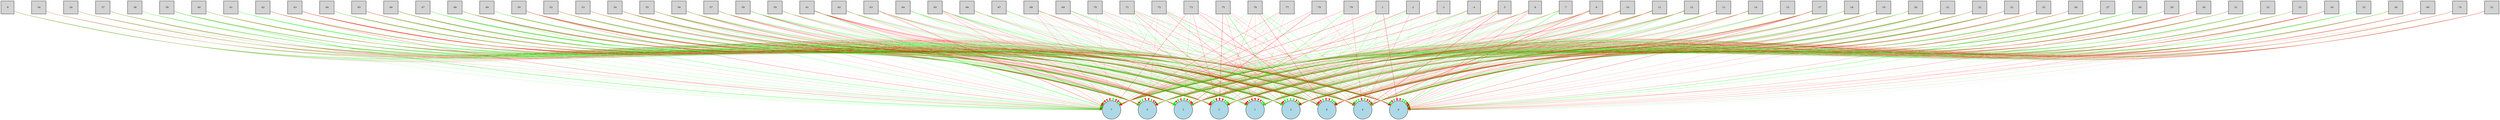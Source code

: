 digraph {
	node [fontsize=9 height=0.5 margin="0.3,0.3" shape=circle width=0.5]
	nodesep=1.0 rankdir=TB ranksep=5.0
	-1 [fillcolor=lightgray shape=box style=filled]
	-2 [fillcolor=lightgray shape=box style=filled]
	-3 [fillcolor=lightgray shape=box style=filled]
	-4 [fillcolor=lightgray shape=box style=filled]
	-5 [fillcolor=lightgray shape=box style=filled]
	-6 [fillcolor=lightgray shape=box style=filled]
	-7 [fillcolor=lightgray shape=box style=filled]
	-8 [fillcolor=lightgray shape=box style=filled]
	-9 [fillcolor=lightgray shape=box style=filled]
	-10 [fillcolor=lightgray shape=box style=filled]
	-11 [fillcolor=lightgray shape=box style=filled]
	-12 [fillcolor=lightgray shape=box style=filled]
	-13 [fillcolor=lightgray shape=box style=filled]
	-14 [fillcolor=lightgray shape=box style=filled]
	-15 [fillcolor=lightgray shape=box style=filled]
	-16 [fillcolor=lightgray shape=box style=filled]
	-17 [fillcolor=lightgray shape=box style=filled]
	-18 [fillcolor=lightgray shape=box style=filled]
	-19 [fillcolor=lightgray shape=box style=filled]
	-20 [fillcolor=lightgray shape=box style=filled]
	-21 [fillcolor=lightgray shape=box style=filled]
	-22 [fillcolor=lightgray shape=box style=filled]
	-23 [fillcolor=lightgray shape=box style=filled]
	-24 [fillcolor=lightgray shape=box style=filled]
	-25 [fillcolor=lightgray shape=box style=filled]
	-26 [fillcolor=lightgray shape=box style=filled]
	-27 [fillcolor=lightgray shape=box style=filled]
	-28 [fillcolor=lightgray shape=box style=filled]
	-29 [fillcolor=lightgray shape=box style=filled]
	-30 [fillcolor=lightgray shape=box style=filled]
	-31 [fillcolor=lightgray shape=box style=filled]
	-32 [fillcolor=lightgray shape=box style=filled]
	-33 [fillcolor=lightgray shape=box style=filled]
	-34 [fillcolor=lightgray shape=box style=filled]
	-35 [fillcolor=lightgray shape=box style=filled]
	-36 [fillcolor=lightgray shape=box style=filled]
	-37 [fillcolor=lightgray shape=box style=filled]
	-38 [fillcolor=lightgray shape=box style=filled]
	-39 [fillcolor=lightgray shape=box style=filled]
	-40 [fillcolor=lightgray shape=box style=filled]
	-41 [fillcolor=lightgray shape=box style=filled]
	-42 [fillcolor=lightgray shape=box style=filled]
	-43 [fillcolor=lightgray shape=box style=filled]
	-44 [fillcolor=lightgray shape=box style=filled]
	-45 [fillcolor=lightgray shape=box style=filled]
	-46 [fillcolor=lightgray shape=box style=filled]
	-47 [fillcolor=lightgray shape=box style=filled]
	-48 [fillcolor=lightgray shape=box style=filled]
	-49 [fillcolor=lightgray shape=box style=filled]
	-50 [fillcolor=lightgray shape=box style=filled]
	-51 [fillcolor=lightgray shape=box style=filled]
	-52 [fillcolor=lightgray shape=box style=filled]
	-53 [fillcolor=lightgray shape=box style=filled]
	-54 [fillcolor=lightgray shape=box style=filled]
	-55 [fillcolor=lightgray shape=box style=filled]
	-56 [fillcolor=lightgray shape=box style=filled]
	-57 [fillcolor=lightgray shape=box style=filled]
	-58 [fillcolor=lightgray shape=box style=filled]
	-59 [fillcolor=lightgray shape=box style=filled]
	-60 [fillcolor=lightgray shape=box style=filled]
	-61 [fillcolor=lightgray shape=box style=filled]
	-62 [fillcolor=lightgray shape=box style=filled]
	-63 [fillcolor=lightgray shape=box style=filled]
	-64 [fillcolor=lightgray shape=box style=filled]
	-65 [fillcolor=lightgray shape=box style=filled]
	-66 [fillcolor=lightgray shape=box style=filled]
	-67 [fillcolor=lightgray shape=box style=filled]
	-68 [fillcolor=lightgray shape=box style=filled]
	-69 [fillcolor=lightgray shape=box style=filled]
	-70 [fillcolor=lightgray shape=box style=filled]
	-71 [fillcolor=lightgray shape=box style=filled]
	-72 [fillcolor=lightgray shape=box style=filled]
	-73 [fillcolor=lightgray shape=box style=filled]
	-74 [fillcolor=lightgray shape=box style=filled]
	-75 [fillcolor=lightgray shape=box style=filled]
	-76 [fillcolor=lightgray shape=box style=filled]
	-77 [fillcolor=lightgray shape=box style=filled]
	-78 [fillcolor=lightgray shape=box style=filled]
	-79 [fillcolor=lightgray shape=box style=filled]
	0 [fillcolor=lightblue style=filled]
	1 [fillcolor=lightblue style=filled]
	2 [fillcolor=lightblue style=filled]
	3 [fillcolor=lightblue style=filled]
	4 [fillcolor=lightblue style=filled]
	5 [fillcolor=lightblue style=filled]
	6 [fillcolor=lightblue style=filled]
	7 [fillcolor=lightblue style=filled]
	8 [fillcolor=lightblue style=filled]
	-1 -> 0 [color=green penwidth=0.3453509115284331 style=dotted]
	-1 -> 1 [color=green penwidth=0.28019688968326206 style=solid]
	-1 -> 2 [color=green penwidth=0.27208798230936926 style=solid]
	-1 -> 3 [color=red penwidth=0.34517734267150263 style=solid]
	-1 -> 4 [color=green penwidth=0.3248462943544246 style=solid]
	-1 -> 5 [color=green penwidth=0.2830110880641531 style=solid]
	-1 -> 6 [color=red penwidth=0.7908579197455228 style=solid]
	-1 -> 7 [color=red penwidth=0.7101305901045665 style=solid]
	-1 -> 8 [color=green penwidth=0.5857679530321328 style=solid]
	-2 -> 0 [color=green penwidth=0.25619153143066375 style=solid]
	-2 -> 1 [color=green penwidth=0.38058541075942276 style=solid]
	-2 -> 2 [color=green penwidth=0.4060955869475892 style=solid]
	-2 -> 3 [color=red penwidth=0.6006717084746415 style=solid]
	-2 -> 4 [color=red penwidth=0.507536134825638 style=solid]
	-2 -> 5 [color=green penwidth=0.46728168652252333 style=solid]
	-2 -> 6 [color=red penwidth=0.15371898406559376 style=solid]
	-2 -> 7 [color=red penwidth=0.20783859696120588 style=solid]
	-2 -> 8 [color=green penwidth=0.12339742215596035 style=solid]
	-3 -> 0 [color=red penwidth=0.15315265939366102 style=solid]
	-3 -> 1 [color=green penwidth=0.39980411790407544 style=solid]
	-3 -> 2 [color=red penwidth=0.1368261403162218 style=solid]
	-3 -> 3 [color=green penwidth=0.126580297491347 style=solid]
	-3 -> 4 [color=red penwidth=0.12397645271956201 style=solid]
	-3 -> 5 [color=green penwidth=0.14599114566631968 style=solid]
	-3 -> 6 [color=green penwidth=0.4083578943196027 style=solid]
	-3 -> 7 [color=red penwidth=0.7085053411923695 style=solid]
	-3 -> 8 [color=green penwidth=0.16549262314868435 style=solid]
	-4 -> 0 [color=green penwidth=0.1575994955244563 style=solid]
	-4 -> 1 [color=green penwidth=0.605372926590537 style=solid]
	-4 -> 2 [color=green penwidth=0.19225050538433494 style=solid]
	-4 -> 3 [color=green penwidth=0.34224146630615704 style=dotted]
	-4 -> 4 [color=green penwidth=0.24677021401553131 style=solid]
	-4 -> 5 [color=green penwidth=0.19786670316473667 style=solid]
	-4 -> 6 [color=green penwidth=0.467385516640461 style=solid]
	-4 -> 7 [color=red penwidth=0.6338323919955984 style=solid]
	-4 -> 8 [color=red penwidth=0.13664827104381821 style=solid]
	-5 -> 0 [color=green penwidth=0.12558325162576642 style=solid]
	-5 -> 1 [color=red penwidth=0.42750924599425766 style=solid]
	-5 -> 2 [color=green penwidth=0.2701413873949218 style=solid]
	-5 -> 3 [color=red penwidth=0.3345003835894139 style=solid]
	-5 -> 4 [color=red penwidth=0.8664513812729766 style=solid]
	-5 -> 5 [color=red penwidth=0.10352939740249711 style=solid]
	-5 -> 6 [color=green penwidth=0.3003348069111163 style=solid]
	-5 -> 7 [color=green penwidth=0.47780774549910854 style=solid]
	-5 -> 8 [color=red penwidth=0.4469419648595869 style=solid]
	-6 -> 0 [color=red penwidth=0.3116531843059701 style=solid]
	-6 -> 1 [color=red penwidth=0.5045849691194102 style=solid]
	-6 -> 2 [color=green penwidth=0.25303301711477894 style=solid]
	-6 -> 3 [color=red penwidth=0.23958853365196275 style=solid]
	-6 -> 4 [color=red penwidth=0.34885465336242927 style=solid]
	-6 -> 5 [color=green penwidth=0.19449179812192058 style=solid]
	-6 -> 6 [color=red penwidth=0.6161644197649309 style=solid]
	-6 -> 7 [color=red penwidth=0.3078826518486043 style=solid]
	-6 -> 8 [color=green penwidth=0.2564965064268508 style=solid]
	-7 -> 0 [color=red penwidth=0.13251806499513064 style=solid]
	-7 -> 1 [color=green penwidth=0.2831224709144552 style=solid]
	-7 -> 2 [color=red penwidth=0.16731911826633267 style=solid]
	-7 -> 3 [color=green penwidth=0.3798746018437462 style=solid]
	-7 -> 4 [color=red penwidth=0.11164237838697608 style=solid]
	-7 -> 5 [color=red penwidth=0.2937561794463573 style=solid]
	-7 -> 6 [color=green penwidth=0.9176416796327181 style=solid]
	-7 -> 7 [color=green penwidth=0.24418250637734673 style=solid]
	-7 -> 8 [color=green penwidth=0.2770620882955774 style=solid]
	-8 -> 0 [color=red penwidth=0.40005142594584686 style=solid]
	-8 -> 1 [color=red penwidth=0.3262903728945964 style=solid]
	-8 -> 2 [color=green penwidth=0.5518879416910577 style=solid]
	-8 -> 3 [color=red penwidth=0.557755908908616 style=solid]
	-8 -> 4 [color=red penwidth=0.9808370238084302 style=solid]
	-8 -> 5 [color=green penwidth=0.14635628642905285 style=solid]
	-8 -> 6 [color=red penwidth=0.3919989007332274 style=solid]
	-8 -> 7 [color=green penwidth=0.1092304395510342 style=solid]
	-8 -> 8 [color=red penwidth=0.2421776515008444 style=solid]
	-9 -> 0 [color=red penwidth=0.2009112242803464 style=solid]
	-9 -> 1 [color=green penwidth=0.31549809362972436 style=solid]
	-9 -> 2 [color=green penwidth=0.37099702148647684 style=solid]
	-9 -> 3 [color=green penwidth=0.839208003636837 style=solid]
	-9 -> 4 [color=red penwidth=0.1880983206384045 style=solid]
	-9 -> 5 [color=green penwidth=0.21513085960743386 style=solid]
	-9 -> 7 [color=green penwidth=0.14172929903276155 style=solid]
	-9 -> 8 [color=red penwidth=0.4007742170237719 style=solid]
	-10 -> 0 [color=red penwidth=0.6549345885930163 style=solid]
	-10 -> 1 [color=green penwidth=0.2040658274562563 style=solid]
	-10 -> 2 [color=red penwidth=0.5823696690886322 style=solid]
	-10 -> 3 [color=green penwidth=0.11135468545933634 style=solid]
	-10 -> 4 [color=red penwidth=0.11715402628580332 style=solid]
	-10 -> 5 [color=red penwidth=0.30571171495077065 style=solid]
	-10 -> 6 [color=red penwidth=0.3502347834070596 style=solid]
	-10 -> 7 [color=red penwidth=0.3028298468570932 style=solid]
	-10 -> 8 [color=green penwidth=0.46936580965856023 style=solid]
	-11 -> 0 [color=green penwidth=0.33276933656361846 style=solid]
	-11 -> 1 [color=green penwidth=0.33023653877670767 style=solid]
	-11 -> 2 [color=red penwidth=0.10979214922040476 style=solid]
	-11 -> 3 [color=red penwidth=0.9034459120149618 style=solid]
	-11 -> 4 [color=green penwidth=0.47752967096657684 style=solid]
	-11 -> 5 [color=red penwidth=0.13694997150283794 style=solid]
	-11 -> 6 [color=red penwidth=0.31300538972285896 style=solid]
	-11 -> 7 [color=green penwidth=0.3693744105625163 style=solid]
	-11 -> 8 [color=red penwidth=0.5084979277054903 style=solid]
	-12 -> 0 [color=green penwidth=0.4761108025509161 style=solid]
	-12 -> 1 [color=red penwidth=0.4352090474865833 style=solid]
	-12 -> 2 [color=red penwidth=0.11256110581659935 style=solid]
	-12 -> 3 [color=green penwidth=0.5871861808335587 style=solid]
	-12 -> 4 [color=green penwidth=0.14771231145615873 style=solid]
	-12 -> 5 [color=green penwidth=0.12307049422728265 style=solid]
	-12 -> 6 [color=green penwidth=0.5696709327815801 style=solid]
	-12 -> 7 [color=red penwidth=0.4798537474082236 style=solid]
	-12 -> 8 [color=red penwidth=0.2981959214982679 style=solid]
	-13 -> 0 [color=green penwidth=0.11403347925360852 style=solid]
	-13 -> 1 [color=green penwidth=0.5521409605718985 style=solid]
	-13 -> 2 [color=green penwidth=0.25174508292351727 style=solid]
	-13 -> 3 [color=red penwidth=0.1731619282754676 style=solid]
	-13 -> 4 [color=green penwidth=0.19157469589471068 style=solid]
	-13 -> 5 [color=green penwidth=0.3286520817975563 style=solid]
	-13 -> 6 [color=green penwidth=0.1348004774345049 style=solid]
	-13 -> 7 [color=green penwidth=0.13888544249647097 style=solid]
	-13 -> 8 [color=red penwidth=0.682884764515206 style=solid]
	-14 -> 0 [color=green penwidth=0.25204476289674604 style=solid]
	-14 -> 1 [color=green penwidth=0.2609163071851289 style=solid]
	-14 -> 2 [color=red penwidth=0.11668840576854057 style=solid]
	-14 -> 3 [color=red penwidth=0.16671549652056059 style=solid]
	-14 -> 4 [color=red penwidth=0.14745939670209807 style=solid]
	-14 -> 5 [color=red penwidth=0.4698347882152999 style=solid]
	-14 -> 6 [color=red penwidth=0.5740209940835259 style=solid]
	-14 -> 7 [color=green penwidth=0.12081624731753411 style=solid]
	-14 -> 8 [color=green penwidth=0.20420777702247922 style=solid]
	-15 -> 0 [color=red penwidth=0.16606130839081612 style=solid]
	-15 -> 1 [color=green penwidth=0.14748474902679787 style=solid]
	-15 -> 2 [color=green penwidth=0.6274080618850798 style=solid]
	-15 -> 3 [color=green penwidth=0.1204938377641875 style=solid]
	-15 -> 4 [color=green penwidth=0.10214179565554264 style=solid]
	-15 -> 5 [color=red penwidth=0.18561347306953863 style=solid]
	-15 -> 6 [color=green penwidth=0.1583898666918434 style=solid]
	-15 -> 7 [color=green penwidth=0.13894359037329207 style=solid]
	-15 -> 8 [color=red penwidth=0.13746344830539897 style=solid]
	-16 -> 0 [color=green penwidth=0.15825945027582627 style=solid]
	-16 -> 1 [color=red penwidth=0.17497267410930673 style=solid]
	-16 -> 2 [color=green penwidth=0.4207954966904317 style=solid]
	-16 -> 3 [color=red penwidth=0.2692318907822373 style=solid]
	-16 -> 5 [color=red penwidth=0.391866170642021 style=solid]
	-16 -> 6 [color=red penwidth=0.10377246194842389 style=solid]
	-16 -> 7 [color=red penwidth=0.18008591442366695 style=solid]
	-16 -> 8 [color=green penwidth=0.14827377263691616 style=solid]
	-17 -> 0 [color=red penwidth=0.3431057458361454 style=solid]
	-17 -> 1 [color=red penwidth=0.47594023505884286 style=solid]
	-17 -> 2 [color=green penwidth=0.17633246137862946 style=solid]
	-17 -> 3 [color=red penwidth=0.8457223871197906 style=solid]
	-17 -> 4 [color=red penwidth=0.7304350663452904 style=solid]
	-17 -> 5 [color=green penwidth=0.40557213514672896 style=solid]
	-17 -> 6 [color=red penwidth=0.6328473313763898 style=solid]
	-17 -> 7 [color=green penwidth=0.31340088065644395 style=solid]
	-17 -> 8 [color=red penwidth=0.4206845633659866 style=solid]
	-18 -> 0 [color=green penwidth=0.5464835227328202 style=solid]
	-18 -> 1 [color=red penwidth=0.4413122248574358 style=dotted]
	-18 -> 2 [color=red penwidth=0.40783410784394836 style=solid]
	-18 -> 3 [color=red penwidth=0.25009463750463606 style=solid]
	-18 -> 4 [color=green penwidth=0.14881689603857887 style=solid]
	-18 -> 5 [color=red penwidth=0.42280083425933324 style=solid]
	-18 -> 6 [color=green penwidth=0.17905206282723196 style=solid]
	-18 -> 7 [color=green penwidth=0.40066371003430634 style=solid]
	-18 -> 8 [color=green penwidth=0.11501242284012682 style=solid]
	-19 -> 0 [color=red penwidth=0.15025946429657147 style=solid]
	-19 -> 1 [color=red penwidth=0.3316541663185456 style=solid]
	-19 -> 2 [color=green penwidth=0.6370355038380807 style=solid]
	-19 -> 3 [color=green penwidth=0.4255927395977661 style=solid]
	-19 -> 4 [color=red penwidth=0.2913740856252315 style=solid]
	-19 -> 5 [color=red penwidth=0.20583740057051786 style=solid]
	-19 -> 6 [color=red penwidth=0.2883940273056837 style=solid]
	-19 -> 7 [color=green penwidth=0.5238400635527157 style=solid]
	-19 -> 8 [color=red penwidth=0.31419294189337715 style=solid]
	-20 -> 0 [color=green penwidth=0.14098821364772762 style=solid]
	-20 -> 1 [color=red penwidth=0.270519760834167 style=solid]
	-20 -> 2 [color=red penwidth=0.13605919863670118 style=solid]
	-20 -> 3 [color=green penwidth=0.3230190552342901 style=dotted]
	-20 -> 4 [color=red penwidth=0.2084979210820433 style=solid]
	-20 -> 5 [color=red penwidth=0.4441618095283155 style=solid]
	-20 -> 6 [color=red penwidth=0.18147042201045835 style=solid]
	-20 -> 7 [color=green penwidth=0.635048954880587 style=solid]
	-20 -> 8 [color=green penwidth=0.3410451414470502 style=solid]
	-21 -> 0 [color=red penwidth=0.41046234202977394 style=solid]
	-21 -> 1 [color=green penwidth=0.666834577433701 style=solid]
	-21 -> 2 [color=red penwidth=0.40848720129530836 style=solid]
	-21 -> 3 [color=green penwidth=0.15527789407435713 style=solid]
	-21 -> 4 [color=green penwidth=0.2616970025275654 style=solid]
	-21 -> 5 [color=green penwidth=0.6544747994608148 style=solid]
	-21 -> 6 [color=red penwidth=0.3317780100628157 style=solid]
	-21 -> 7 [color=red penwidth=0.2757923888963614 style=solid]
	-21 -> 8 [color=green penwidth=0.3027758402971024 style=solid]
	-22 -> 0 [color=green penwidth=0.3478256569897148 style=solid]
	-22 -> 1 [color=red penwidth=0.14197032418881195 style=solid]
	-22 -> 2 [color=red penwidth=0.3565487668558691 style=solid]
	-22 -> 3 [color=green penwidth=0.4484121685006097 style=solid]
	-22 -> 4 [color=green penwidth=0.3858658669463232 style=solid]
	-22 -> 5 [color=red penwidth=0.22144320972360965 style=solid]
	-22 -> 6 [color=red penwidth=0.27426531782906327 style=solid]
	-22 -> 7 [color=green penwidth=0.34121929540367557 style=solid]
	-22 -> 8 [color=red penwidth=0.3272802061367777 style=solid]
	-23 -> 0 [color=green penwidth=0.37604813557989414 style=solid]
	-23 -> 1 [color=green penwidth=0.39844687553456404 style=solid]
	-23 -> 2 [color=red penwidth=0.5132641246989991 style=solid]
	-23 -> 3 [color=green penwidth=0.22154379084421782 style=solid]
	-23 -> 4 [color=green penwidth=0.11621444310607784 style=solid]
	-23 -> 5 [color=green penwidth=0.7573600795053019 style=solid]
	-23 -> 6 [color=green penwidth=0.18251940983433923 style=dotted]
	-23 -> 7 [color=red penwidth=0.4105570002249168 style=solid]
	-23 -> 8 [color=red penwidth=0.5290965585001025 style=solid]
	-24 -> 0 [color=red penwidth=0.3917496305795123 style=solid]
	-24 -> 1 [color=red penwidth=0.13930273607246685 style=solid]
	-24 -> 2 [color=green penwidth=0.5490422204571608 style=solid]
	-24 -> 3 [color=red penwidth=0.29380078869990106 style=solid]
	-24 -> 4 [color=red penwidth=0.2412818642151579 style=solid]
	-24 -> 5 [color=green penwidth=0.23195900512328663 style=solid]
	-24 -> 6 [color=green penwidth=0.14595170637412214 style=solid]
	-24 -> 7 [color=red penwidth=0.2737641644266154 style=solid]
	-25 -> 0 [color=red penwidth=0.2049707174583252 style=solid]
	-25 -> 1 [color=red penwidth=0.1280926423245379 style=solid]
	-25 -> 2 [color=red penwidth=0.18999768620895874 style=solid]
	-25 -> 3 [color=red penwidth=0.11768566945316163 style=solid]
	-25 -> 4 [color=green penwidth=0.3672293931592351 style=solid]
	-25 -> 5 [color=green penwidth=0.34627803901272003 style=solid]
	-25 -> 6 [color=green penwidth=0.10657086078111881 style=solid]
	-25 -> 7 [color=red penwidth=0.23362897709835795 style=solid]
	-25 -> 8 [color=red penwidth=0.6157725835739942 style=solid]
	-26 -> 0 [color=green penwidth=0.31933668053668474 style=solid]
	-26 -> 1 [color=green penwidth=0.4594332615540738 style=solid]
	-26 -> 2 [color=green penwidth=0.1286086892971381 style=solid]
	-26 -> 3 [color=green penwidth=0.4596183425397873 style=solid]
	-26 -> 4 [color=green penwidth=0.1364739492121 style=solid]
	-26 -> 5 [color=red penwidth=0.11507847202824939 style=solid]
	-26 -> 6 [color=red penwidth=0.422823582438155 style=solid]
	-26 -> 7 [color=green penwidth=0.148623278053635 style=solid]
	-26 -> 8 [color=red penwidth=0.4137023104510409 style=solid]
	-27 -> 0 [color=green penwidth=0.17870710458228528 style=solid]
	-27 -> 1 [color=green penwidth=0.36951758332090046 style=solid]
	-27 -> 2 [color=red penwidth=0.2315226173837607 style=solid]
	-27 -> 3 [color=red penwidth=0.30902678508701 style=solid]
	-27 -> 4 [color=green penwidth=0.4028164141085725 style=solid]
	-27 -> 5 [color=red penwidth=0.11348637572925066 style=solid]
	-27 -> 6 [color=green penwidth=0.8164000807159604 style=solid]
	-27 -> 7 [color=red penwidth=0.18068844123358133 style=solid]
	-27 -> 8 [color=red penwidth=0.27064467893643707 style=solid]
	-28 -> 0 [color=green penwidth=0.47079176096169983 style=solid]
	-28 -> 1 [color=red penwidth=0.342388335766318 style=solid]
	-28 -> 2 [color=red penwidth=0.10210159822351034 style=solid]
	-28 -> 3 [color=red penwidth=0.2136334964637548 style=solid]
	-28 -> 4 [color=green penwidth=0.441896819950961 style=solid]
	-28 -> 5 [color=red penwidth=0.16760048872579253 style=solid]
	-28 -> 6 [color=green penwidth=0.4533386705614395 style=solid]
	-28 -> 7 [color=green penwidth=0.27735965977832167 style=solid]
	-28 -> 8 [color=green penwidth=0.20314027850527955 style=solid]
	-29 -> 0 [color=red penwidth=0.11900706801533019 style=solid]
	-29 -> 1 [color=red penwidth=0.10738460303275404 style=solid]
	-29 -> 2 [color=green penwidth=0.1572110520268728 style=solid]
	-29 -> 3 [color=green penwidth=0.5731352266538383 style=solid]
	-29 -> 4 [color=red penwidth=0.6231528921452316 style=solid]
	-29 -> 5 [color=green penwidth=0.533431100831058 style=solid]
	-29 -> 6 [color=green penwidth=0.15753877109519482 style=solid]
	-29 -> 7 [color=red penwidth=0.10126505816896925 style=solid]
	-29 -> 8 [color=green penwidth=0.337993881298122 style=solid]
	-30 -> 0 [color=red penwidth=0.14464725432318748 style=solid]
	-30 -> 1 [color=green penwidth=0.2692559230757684 style=solid]
	-30 -> 2 [color=green penwidth=0.46983120116216326 style=solid]
	-30 -> 3 [color=red penwidth=0.28232734437644635 style=solid]
	-30 -> 4 [color=red penwidth=0.5756307314561574 style=solid]
	-30 -> 5 [color=green penwidth=0.22685841500707754 style=solid]
	-30 -> 6 [color=red penwidth=0.4929561941583217 style=solid]
	-30 -> 7 [color=red penwidth=0.3800371474262213 style=solid]
	-30 -> 8 [color=red penwidth=0.2913306410169007 style=solid]
	-31 -> 0 [color=red penwidth=0.2524765980266921 style=solid]
	-31 -> 1 [color=red penwidth=0.1370928982565516 style=solid]
	-31 -> 2 [color=red penwidth=0.33559696817865736 style=solid]
	-31 -> 3 [color=red penwidth=0.49036898118003514 style=solid]
	-31 -> 4 [color=green penwidth=0.39396247385558325 style=solid]
	-31 -> 5 [color=red penwidth=0.14370158486666093 style=solid]
	-31 -> 6 [color=green penwidth=0.18941508157659678 style=solid]
	-31 -> 7 [color=green penwidth=0.4873390552524719 style=solid]
	-31 -> 8 [color=red penwidth=0.4072485562587931 style=solid]
	-32 -> 0 [color=green penwidth=0.29296730996383813 style=solid]
	-32 -> 1 [color=red penwidth=0.1682031729843126 style=solid]
	-32 -> 2 [color=green penwidth=0.4199415855747929 style=solid]
	-32 -> 3 [color=red penwidth=0.11895730809782404 style=solid]
	-32 -> 4 [color=red penwidth=0.25696837961465835 style=solid]
	-32 -> 5 [color=green penwidth=0.41989730788582547 style=solid]
	-32 -> 6 [color=red penwidth=0.31497981165841205 style=solid]
	-32 -> 7 [color=green penwidth=0.23668325205249285 style=solid]
	-32 -> 8 [color=green penwidth=0.32739035929251004 style=solid]
	-33 -> 0 [color=green penwidth=0.4489557224223555 style=solid]
	-33 -> 1 [color=green penwidth=0.16848248171688343 style=solid]
	-33 -> 2 [color=green penwidth=0.35298611887175757 style=solid]
	-33 -> 3 [color=red penwidth=0.3699980758749296 style=solid]
	-33 -> 4 [color=green penwidth=0.29119682826726717 style=solid]
	-33 -> 5 [color=red penwidth=0.5025755934763326 style=solid]
	-33 -> 6 [color=red penwidth=0.4335526616821658 style=solid]
	-33 -> 7 [color=green penwidth=0.1432402751676219 style=solid]
	-33 -> 8 [color=green penwidth=0.4165643922915041 style=solid]
	-34 -> 0 [color=red penwidth=0.11111363587794468 style=solid]
	-34 -> 1 [color=green penwidth=0.17674024647091263 style=solid]
	-34 -> 2 [color=green penwidth=0.45241897968359335 style=solid]
	-34 -> 3 [color=green penwidth=0.5623719294059781 style=solid]
	-34 -> 4 [color=red penwidth=0.5047582376865267 style=solid]
	-34 -> 5 [color=green penwidth=0.19352922557641444 style=solid]
	-34 -> 6 [color=red penwidth=0.40957861391227635 style=solid]
	-34 -> 7 [color=red penwidth=0.45925497279295713 style=solid]
	-34 -> 8 [color=red penwidth=0.6182743735583971 style=solid]
	-35 -> 0 [color=green penwidth=0.3274453195537708 style=solid]
	-35 -> 1 [color=red penwidth=0.3086969289910101 style=dotted]
	-35 -> 2 [color=green penwidth=0.190921841170875 style=solid]
	-35 -> 3 [color=red penwidth=0.2118476187347506 style=solid]
	-35 -> 4 [color=green penwidth=0.41604190247591866 style=solid]
	-35 -> 5 [color=red penwidth=0.30060334572255926 style=solid]
	-35 -> 6 [color=green penwidth=0.30787244092313093 style=solid]
	-35 -> 7 [color=green penwidth=0.3337675398359413 style=solid]
	-35 -> 8 [color=green penwidth=0.5707029923288205 style=solid]
	-36 -> 0 [color=red penwidth=0.3417423389023535 style=solid]
	-36 -> 1 [color=red penwidth=0.21753304344058844 style=solid]
	-36 -> 2 [color=green penwidth=0.6237429242591556 style=solid]
	-36 -> 3 [color=red penwidth=0.7058575028405182 style=solid]
	-36 -> 4 [color=red penwidth=0.35019834117613613 style=solid]
	-36 -> 5 [color=red penwidth=0.3872980462431138 style=solid]
	-36 -> 6 [color=red penwidth=0.2168220948390175 style=solid]
	-36 -> 7 [color=green penwidth=0.74415389301879 style=solid]
	-36 -> 8 [color=red penwidth=0.12103795599834187 style=solid]
	-37 -> 0 [color=red penwidth=0.33494690078273903 style=solid]
	-37 -> 1 [color=red penwidth=0.1408754821379095 style=solid]
	-37 -> 2 [color=red penwidth=0.12894884984339489 style=solid]
	-37 -> 3 [color=green penwidth=0.607334364857719 style=solid]
	-37 -> 4 [color=red penwidth=0.5111155689121778 style=solid]
	-37 -> 5 [color=green penwidth=0.5710183562943392 style=solid]
	-37 -> 6 [color=red penwidth=0.1641214545795896 style=solid]
	-37 -> 7 [color=green penwidth=0.3092230061791184 style=solid]
	-37 -> 8 [color=red penwidth=0.2833918093951817 style=solid]
	-38 -> 0 [color=green penwidth=0.16844281303723563 style=solid]
	-38 -> 1 [color=red penwidth=0.2637634768555457 style=solid]
	-38 -> 2 [color=green penwidth=0.46194864016415427 style=solid]
	-38 -> 3 [color=green penwidth=0.22675509275951986 style=solid]
	-38 -> 4 [color=green penwidth=0.1763316391609347 style=solid]
	-38 -> 5 [color=green penwidth=0.16872177998047372 style=solid]
	-38 -> 6 [color=red penwidth=0.4026968278188433 style=solid]
	-38 -> 7 [color=green penwidth=0.31056118543420497 style=solid]
	-38 -> 8 [color=green penwidth=0.43803425845716526 style=solid]
	-39 -> 0 [color=green penwidth=0.1584265471609828 style=solid]
	-39 -> 1 [color=green penwidth=0.19286887693139626 style=solid]
	-39 -> 2 [color=green penwidth=0.8000549835560614 style=solid]
	-39 -> 3 [color=green penwidth=0.23313521472337104 style=solid]
	-39 -> 4 [color=red penwidth=0.1606504809863965 style=solid]
	-39 -> 5 [color=green penwidth=0.23357076352983905 style=solid]
	-39 -> 6 [color=red penwidth=0.22408107678838712 style=solid]
	-39 -> 7 [color=green penwidth=1.0076359559719419 style=solid]
	-39 -> 8 [color=red penwidth=0.23739955719075465 style=solid]
	-40 -> 0 [color=red penwidth=0.46484652835309637 style=solid]
	-40 -> 1 [color=green penwidth=0.41019413604839017 style=solid]
	-40 -> 2 [color=green penwidth=0.197412968370276 style=solid]
	-40 -> 3 [color=green penwidth=0.6177172067380882 style=solid]
	-40 -> 4 [color=red penwidth=0.20156460766494905 style=solid]
	-40 -> 5 [color=red penwidth=0.4222075878456095 style=solid]
	-40 -> 6 [color=green penwidth=0.5077512324883455 style=solid]
	-40 -> 7 [color=green penwidth=0.11504377143824851 style=solid]
	-40 -> 8 [color=red penwidth=0.20642291853887834 style=solid]
	-41 -> 0 [color=green penwidth=0.17352969693153475 style=solid]
	-41 -> 1 [color=green penwidth=0.2642014342712491 style=solid]
	-41 -> 2 [color=red penwidth=0.13956778734390085 style=solid]
	-41 -> 3 [color=green penwidth=0.5458953488510752 style=solid]
	-41 -> 4 [color=green penwidth=0.2929803093731783 style=solid]
	-41 -> 5 [color=green penwidth=0.5886698312143241 style=solid]
	-41 -> 6 [color=green penwidth=0.1470562371335431 style=solid]
	-41 -> 7 [color=green penwidth=0.33034736292801165 style=solid]
	-41 -> 8 [color=green penwidth=0.263052306534356 style=solid]
	-42 -> 0 [color=red penwidth=0.20414433235215768 style=solid]
	-42 -> 1 [color=red penwidth=0.2851890793377263 style=solid]
	-42 -> 2 [color=red penwidth=0.23876112478835454 style=solid]
	-42 -> 3 [color=red penwidth=0.12008388321822101 style=solid]
	-42 -> 4 [color=green penwidth=0.8253696113653757 style=solid]
	-42 -> 5 [color=red penwidth=0.15065448956426414 style=solid]
	-42 -> 6 [color=green penwidth=0.11211451875073578 style=solid]
	-42 -> 7 [color=red penwidth=0.638181770707942 style=solid]
	-42 -> 8 [color=red penwidth=0.1854962278199362 style=solid]
	-43 -> 0 [color=red penwidth=0.6651514598740952 style=solid]
	-43 -> 1 [color=red penwidth=0.46819564324728813 style=solid]
	-43 -> 2 [color=red penwidth=0.6283104584706957 style=solid]
	-43 -> 3 [color=red penwidth=0.13054867889211866 style=solid]
	-43 -> 4 [color=green penwidth=0.14150394555859025 style=solid]
	-43 -> 5 [color=red penwidth=0.19670968771628938 style=solid]
	-43 -> 6 [color=green penwidth=0.14741853946831973 style=solid]
	-43 -> 7 [color=green penwidth=0.3074269303865991 style=solid]
	-43 -> 8 [color=red penwidth=0.9103174766926825 style=solid]
	-44 -> 0 [color=red penwidth=0.16361690573947357 style=solid]
	-44 -> 1 [color=green penwidth=0.13291989173121443 style=solid]
	-44 -> 2 [color=green penwidth=0.3366689265512258 style=solid]
	-44 -> 3 [color=green penwidth=0.2842353908986773 style=solid]
	-44 -> 4 [color=red penwidth=0.2605561612171271 style=solid]
	-44 -> 5 [color=red penwidth=0.6705295955041329 style=solid]
	-44 -> 6 [color=green penwidth=0.2942932033185741 style=solid]
	-44 -> 7 [color=green penwidth=0.4000658151836288 style=solid]
	-44 -> 8 [color=green penwidth=0.301481809889544 style=solid]
	-45 -> 0 [color=green penwidth=0.2531882915857423 style=solid]
	-45 -> 1 [color=green penwidth=0.13827405364768575 style=solid]
	-45 -> 2 [color=red penwidth=0.4657447147788327 style=solid]
	-45 -> 3 [color=red penwidth=0.12908010145576476 style=solid]
	-45 -> 4 [color=green penwidth=0.14906297263243964 style=solid]
	-45 -> 5 [color=green penwidth=0.755537378649295 style=solid]
	-45 -> 6 [color=green penwidth=0.20515170159851553 style=solid]
	-45 -> 7 [color=green penwidth=0.28538613778475364 style=solid]
	-45 -> 8 [color=red penwidth=0.8420558279134188 style=solid]
	-46 -> 0 [color=green penwidth=1.332137784803538 style=solid]
	-46 -> 1 [color=green penwidth=0.3500827126655588 style=solid]
	-46 -> 2 [color=red penwidth=0.1516569105426806 style=solid]
	-46 -> 3 [color=red penwidth=0.36684260976656025 style=solid]
	-46 -> 4 [color=red penwidth=0.19926516927580468 style=solid]
	-46 -> 5 [color=green penwidth=0.11658991188612468 style=solid]
	-46 -> 6 [color=red penwidth=0.13534792735977252 style=solid]
	-46 -> 7 [color=red penwidth=0.21129513775353126 style=solid]
	-46 -> 8 [color=green penwidth=0.10431165789752224 style=solid]
	-47 -> 0 [color=green penwidth=0.3379860574561244 style=solid]
	-47 -> 1 [color=green penwidth=0.6215337905032495 style=solid]
	-47 -> 2 [color=red penwidth=0.24046270684500765 style=solid]
	-47 -> 3 [color=green penwidth=0.6979049244737462 style=solid]
	-47 -> 4 [color=red penwidth=0.20049564426353667 style=solid]
	-47 -> 5 [color=red penwidth=0.12733182757887987 style=solid]
	-47 -> 6 [color=green penwidth=0.1414957385121012 style=solid]
	-47 -> 7 [color=green penwidth=0.4141348781880999 style=solid]
	-47 -> 8 [color=green penwidth=0.29954323603204336 style=solid]
	-48 -> 0 [color=green penwidth=0.4033856032373295 style=solid]
	-48 -> 1 [color=green penwidth=0.31037441262498433 style=solid]
	-48 -> 2 [color=green penwidth=0.4237352019589642 style=solid]
	-48 -> 3 [color=green penwidth=0.16817662090945434 style=solid]
	-48 -> 4 [color=red penwidth=0.5054234927335085 style=solid]
	-48 -> 5 [color=red penwidth=0.5287601719261723 style=solid]
	-48 -> 6 [color=red penwidth=0.5362459248903451 style=solid]
	-48 -> 7 [color=green penwidth=0.7432614749624048 style=solid]
	-48 -> 8 [color=red penwidth=0.23638499397257684 style=solid]
	-49 -> 0 [color=green penwidth=0.11828787713753901 style=solid]
	-49 -> 1 [color=green penwidth=0.32474725531996296 style=solid]
	-49 -> 2 [color=red penwidth=0.11804062553164762 style=solid]
	-49 -> 3 [color=red penwidth=0.5176811675695773 style=solid]
	-49 -> 4 [color=green penwidth=0.11195001659701381 style=solid]
	-49 -> 5 [color=red penwidth=0.1075018963454259 style=solid]
	-49 -> 6 [color=green penwidth=0.42804793850542333 style=solid]
	-49 -> 7 [color=green penwidth=0.19016511044065854 style=solid]
	-49 -> 8 [color=green penwidth=0.48619573315174647 style=solid]
	-50 -> 0 [color=green penwidth=0.21135324538660188 style=solid]
	-50 -> 1 [color=red penwidth=0.18774667627775066 style=solid]
	-50 -> 2 [color=red penwidth=0.28092267480031996 style=solid]
	-50 -> 3 [color=red penwidth=0.5685044970783757 style=solid]
	-50 -> 4 [color=green penwidth=0.5075477106204539 style=solid]
	-50 -> 5 [color=red penwidth=0.5456458001971735 style=solid]
	-50 -> 6 [color=green penwidth=0.7309140810121112 style=solid]
	-50 -> 7 [color=red penwidth=0.6117382340351261 style=solid]
	-50 -> 8 [color=red penwidth=0.544717360189029 style=solid]
	-51 -> 0 [color=red penwidth=0.40478328643002914 style=solid]
	-51 -> 1 [color=green penwidth=0.23634845028943063 style=dotted]
	-51 -> 2 [color=red penwidth=0.478811788060016 style=solid]
	-51 -> 3 [color=red penwidth=0.7459699425965846 style=solid]
	-51 -> 4 [color=red penwidth=0.11654727456271488 style=solid]
	-51 -> 5 [color=green penwidth=0.3082314630822417 style=solid]
	-51 -> 6 [color=red penwidth=0.14454717903649744 style=solid]
	-51 -> 8 [color=red penwidth=0.5365599418045977 style=solid]
	-52 -> 0 [color=red penwidth=0.23606448194584237 style=solid]
	-52 -> 1 [color=green penwidth=0.942904205820135 style=solid]
	-52 -> 2 [color=green penwidth=0.31883224185984393 style=solid]
	-52 -> 3 [color=red penwidth=0.15898872762395055 style=dotted]
	-52 -> 4 [color=green penwidth=0.21367072249238186 style=solid]
	-52 -> 5 [color=green penwidth=0.23098836460302047 style=solid]
	-52 -> 6 [color=red penwidth=0.42224016727892066 style=solid]
	-52 -> 7 [color=red penwidth=0.12452002939507152 style=solid]
	-52 -> 8 [color=red penwidth=0.23536948157041623 style=solid]
	-53 -> 0 [color=green penwidth=0.14741556083493831 style=solid]
	-53 -> 1 [color=red penwidth=0.4251711118944471 style=solid]
	-53 -> 2 [color=red penwidth=0.11837470340989978 style=solid]
	-53 -> 3 [color=green penwidth=0.1940011625574904 style=solid]
	-53 -> 4 [color=green penwidth=0.4704744441766515 style=solid]
	-53 -> 5 [color=green penwidth=0.19573333085929256 style=solid]
	-53 -> 6 [color=red penwidth=0.38527619427484927 style=solid]
	-53 -> 7 [color=green penwidth=0.12370766326237126 style=solid]
	-53 -> 8 [color=red penwidth=0.3867699908275847 style=solid]
	-54 -> 0 [color=red penwidth=0.2372842406454913 style=solid]
	-54 -> 1 [color=green penwidth=0.5512460350718155 style=solid]
	-54 -> 2 [color=green penwidth=0.5318769380863458 style=solid]
	-54 -> 3 [color=red penwidth=0.378459040349735 style=solid]
	-54 -> 4 [color=red penwidth=0.107598163506382 style=solid]
	-54 -> 5 [color=green penwidth=0.2229474731604537 style=solid]
	-54 -> 6 [color=red penwidth=0.27852682565552 style=solid]
	-54 -> 7 [color=green penwidth=0.5610188881137784 style=solid]
	-54 -> 8 [color=red penwidth=0.6595010639158227 style=solid]
	-55 -> 0 [color=green penwidth=0.7910410284393029 style=solid]
	-55 -> 1 [color=red penwidth=0.11254922257429573 style=solid]
	-55 -> 2 [color=red penwidth=0.7086312726815844 style=solid]
	-55 -> 3 [color=green penwidth=0.40565121730171516 style=dotted]
	-55 -> 4 [color=red penwidth=0.2149767135086988 style=dotted]
	-55 -> 5 [color=green penwidth=0.31574346031184597 style=solid]
	-55 -> 6 [color=red penwidth=0.6130208779583473 style=solid]
	-55 -> 7 [color=red penwidth=0.23177686050259028 style=solid]
	-55 -> 8 [color=green penwidth=0.30358994485451324 style=solid]
	-56 -> 0 [color=green penwidth=0.518385952853596 style=solid]
	-56 -> 1 [color=red penwidth=0.15919045466823628 style=solid]
	-56 -> 2 [color=green penwidth=0.4406203940330602 style=solid]
	-56 -> 3 [color=red penwidth=0.6919008647809163 style=solid]
	-56 -> 4 [color=green penwidth=0.16186179290899289 style=dotted]
	-56 -> 5 [color=green penwidth=0.2666302872260111 style=solid]
	-56 -> 6 [color=red penwidth=0.27822789392276426 style=solid]
	-56 -> 7 [color=red penwidth=0.40753006030082795 style=solid]
	-56 -> 8 [color=green penwidth=0.3667007233265046 style=solid]
	-57 -> 0 [color=red penwidth=0.4618651904219746 style=solid]
	-57 -> 1 [color=green penwidth=0.18242855456682217 style=solid]
	-57 -> 2 [color=red penwidth=0.38542167362560265 style=solid]
	-57 -> 3 [color=red penwidth=0.6935483541236953 style=solid]
	-57 -> 4 [color=green penwidth=0.5437574529419009 style=solid]
	-57 -> 5 [color=red penwidth=0.1040946074125845 style=solid]
	-57 -> 6 [color=green penwidth=0.20422368572918873 style=solid]
	-57 -> 7 [color=red penwidth=0.16253296269313372 style=solid]
	-57 -> 8 [color=red penwidth=0.21804733959663727 style=dotted]
	-58 -> 0 [color=red penwidth=0.820597196198795 style=solid]
	-58 -> 1 [color=green penwidth=0.21359445081967415 style=solid]
	-58 -> 2 [color=green penwidth=0.25301032044878347 style=solid]
	-58 -> 3 [color=red penwidth=0.3153751212530813 style=solid]
	-58 -> 4 [color=green penwidth=0.18730633503631694 style=solid]
	-58 -> 5 [color=red penwidth=0.2477127411446097 style=solid]
	-58 -> 6 [color=green penwidth=0.23866393012373685 style=solid]
	-58 -> 7 [color=green penwidth=0.4010787881659229 style=solid]
	-58 -> 8 [color=green penwidth=0.5138086605047512 style=solid]
	-59 -> 0 [color=red penwidth=0.25543709378752455 style=solid]
	-59 -> 1 [color=green penwidth=0.15055523839472928 style=solid]
	-59 -> 2 [color=green penwidth=0.15274034924977267 style=solid]
	-59 -> 3 [color=green penwidth=0.3026091353374219 style=solid]
	-59 -> 4 [color=red penwidth=0.12110887036573655 style=dotted]
	-59 -> 5 [color=red penwidth=0.4208180946168727 style=solid]
	-59 -> 6 [color=red penwidth=0.32002936741053617 style=solid]
	-59 -> 7 [color=green penwidth=0.19549228600317542 style=solid]
	-59 -> 8 [color=green penwidth=0.2057155029445546 style=solid]
	-60 -> 1 [color=green penwidth=0.1422126269955696 style=solid]
	-60 -> 2 [color=red penwidth=0.6904685005576564 style=solid]
	-60 -> 3 [color=red penwidth=0.133445146717029 style=solid]
	-60 -> 4 [color=red penwidth=0.4174148246641035 style=solid]
	-60 -> 5 [color=green penwidth=0.11481909579766235 style=solid]
	-60 -> 6 [color=green penwidth=0.16177211814274273 style=solid]
	-60 -> 7 [color=red penwidth=0.11499056827215122 style=solid]
	-60 -> 8 [color=red penwidth=0.4961761156565041 style=solid]
	-61 -> 0 [color=red penwidth=0.26609897596961396 style=solid]
	-61 -> 1 [color=red penwidth=0.3891824030634078 style=solid]
	-61 -> 2 [color=red penwidth=0.18409895913281 style=solid]
	-61 -> 3 [color=red penwidth=0.6893230897495981 style=solid]
	-61 -> 4 [color=red penwidth=0.30465690489377084 style=solid]
	-61 -> 5 [color=red penwidth=0.2351242835019378 style=solid]
	-61 -> 6 [color=red penwidth=0.15515206838982243 style=solid]
	-61 -> 7 [color=green penwidth=0.9523440852813131 style=solid]
	-61 -> 8 [color=red penwidth=0.7974389812821909 style=solid]
	-62 -> 0 [color=red penwidth=0.38564710617833886 style=solid]
	-62 -> 1 [color=green penwidth=0.19097257602093978 style=solid]
	-62 -> 2 [color=green penwidth=0.4341257913820754 style=solid]
	-62 -> 3 [color=red penwidth=0.13633152704497592 style=solid]
	-62 -> 4 [color=green penwidth=0.1854631817679701 style=solid]
	-62 -> 5 [color=green penwidth=0.2727852474505047 style=solid]
	-62 -> 6 [color=red penwidth=0.27974572330003666 style=solid]
	-62 -> 7 [color=green penwidth=0.16792760073791485 style=solid]
	-62 -> 8 [color=red penwidth=0.1904916167316042 style=solid]
	-63 -> 0 [color=green penwidth=0.1152138421377982 style=solid]
	-63 -> 1 [color=green penwidth=0.39005931586873377 style=solid]
	-63 -> 2 [color=red penwidth=0.4938980530030892 style=solid]
	-63 -> 3 [color=green penwidth=0.15100539429251603 style=dotted]
	-63 -> 4 [color=red penwidth=0.2991106213381362 style=solid]
	-63 -> 5 [color=green penwidth=0.44775151240926103 style=solid]
	-63 -> 6 [color=red penwidth=0.12647727989243193 style=solid]
	-63 -> 7 [color=red penwidth=0.7457716836506021 style=solid]
	-63 -> 8 [color=red penwidth=0.15043735397789476 style=solid]
	-64 -> 0 [color=green penwidth=0.36343407527001237 style=solid]
	-64 -> 1 [color=red penwidth=0.11906552663405438 style=solid]
	-64 -> 2 [color=red penwidth=0.16506987230104214 style=dotted]
	-64 -> 3 [color=green penwidth=0.3791984319752826 style=solid]
	-64 -> 4 [color=red penwidth=0.33837365423244836 style=solid]
	-64 -> 5 [color=green penwidth=0.24922875693439492 style=solid]
	-64 -> 6 [color=red penwidth=0.132091409634347 style=solid]
	-64 -> 7 [color=green penwidth=0.19679484101311095 style=solid]
	-64 -> 8 [color=green penwidth=0.5236222512153057 style=solid]
	-65 -> 0 [color=red penwidth=0.409653559141393 style=solid]
	-65 -> 1 [color=green penwidth=0.2921129365299705 style=solid]
	-65 -> 2 [color=green penwidth=0.8519753914808839 style=solid]
	-65 -> 3 [color=red penwidth=0.20052464662052255 style=solid]
	-65 -> 4 [color=green penwidth=0.10805942521301755 style=solid]
	-65 -> 5 [color=red penwidth=0.5019495253938853 style=solid]
	-65 -> 6 [color=green penwidth=0.22207472210236281 style=solid]
	-65 -> 7 [color=red penwidth=0.49945948847433286 style=solid]
	-65 -> 8 [color=green penwidth=0.260539725064599 style=solid]
	-66 -> 0 [color=green penwidth=0.20163910300503343 style=solid]
	-66 -> 1 [color=red penwidth=0.48146578047515276 style=solid]
	-66 -> 2 [color=green penwidth=0.5162634034626614 style=solid]
	-66 -> 3 [color=green penwidth=0.2746781532050656 style=solid]
	-66 -> 4 [color=green penwidth=0.2891629712869159 style=solid]
	-66 -> 5 [color=red penwidth=0.3568365248376669 style=dotted]
	-66 -> 6 [color=green penwidth=0.10084538069713447 style=solid]
	-66 -> 7 [color=red penwidth=0.20891387421462537 style=solid]
	-66 -> 8 [color=red penwidth=0.19626763234684527 style=solid]
	-67 -> 0 [color=green penwidth=0.17749119221789464 style=solid]
	-67 -> 1 [color=green penwidth=0.4458282966383694 style=solid]
	-67 -> 2 [color=green penwidth=0.1122038166586045 style=solid]
	-67 -> 3 [color=green penwidth=0.13474253948201922 style=solid]
	-67 -> 4 [color=red penwidth=0.27444277055306177 style=solid]
	-67 -> 5 [color=green penwidth=0.19958677793828106 style=solid]
	-67 -> 6 [color=green penwidth=0.1255544904632913 style=solid]
	-67 -> 7 [color=green penwidth=0.3518174033714657 style=solid]
	-67 -> 8 [color=red penwidth=0.12468580292304651 style=solid]
	-68 -> 0 [color=red penwidth=0.3580474057388303 style=solid]
	-68 -> 1 [color=green penwidth=0.22729848252797363 style=solid]
	-68 -> 2 [color=red penwidth=0.5206054956934588 style=solid]
	-68 -> 3 [color=green penwidth=0.2627188995736056 style=solid]
	-68 -> 4 [color=red penwidth=0.4523494638095813 style=solid]
	-68 -> 5 [color=red penwidth=0.2758501220070935 style=solid]
	-68 -> 6 [color=red penwidth=0.26479624018923575 style=solid]
	-68 -> 7 [color=red penwidth=0.4507635541525399 style=solid]
	-68 -> 8 [color=green penwidth=0.33637058795282204 style=solid]
	-69 -> 0 [color=green penwidth=0.17236187668789782 style=solid]
	-69 -> 1 [color=green penwidth=0.1339431813302897 style=solid]
	-69 -> 2 [color=red penwidth=0.41783717448319657 style=solid]
	-69 -> 3 [color=green penwidth=0.1919287831871559 style=solid]
	-69 -> 4 [color=green penwidth=0.34138317420680014 style=solid]
	-69 -> 5 [color=red penwidth=0.3793278527598496 style=solid]
	-69 -> 6 [color=green penwidth=0.2872411003387299 style=solid]
	-69 -> 7 [color=red penwidth=0.11028381738462306 style=solid]
	-69 -> 8 [color=green penwidth=0.4218394136732212 style=solid]
	-70 -> 0 [color=green penwidth=0.13621295191240484 style=solid]
	-70 -> 1 [color=red penwidth=0.38898785834561855 style=solid]
	-70 -> 2 [color=green penwidth=0.2876901359163831 style=solid]
	-70 -> 3 [color=red penwidth=0.141331059856889 style=solid]
	-70 -> 4 [color=red penwidth=0.3424116405800155 style=solid]
	-70 -> 5 [color=red penwidth=0.21215468451539046 style=solid]
	-70 -> 6 [color=red penwidth=0.1288176278443632 style=solid]
	-70 -> 7 [color=red penwidth=0.2809382767446792 style=solid]
	-70 -> 8 [color=green penwidth=0.1460766802223889 style=solid]
	-71 -> 0 [color=red penwidth=0.185752799962201 style=solid]
	-71 -> 1 [color=red penwidth=0.6266778311884174 style=solid]
	-71 -> 2 [color=green penwidth=0.500863294436583 style=solid]
	-71 -> 3 [color=green penwidth=0.413618612552921 style=solid]
	-71 -> 4 [color=green penwidth=0.36953985397269196 style=solid]
	-71 -> 5 [color=green penwidth=0.6733667726080341 style=solid]
	-71 -> 6 [color=red penwidth=0.3475924690081639 style=solid]
	-71 -> 7 [color=green penwidth=0.43739344720013107 style=dotted]
	-71 -> 8 [color=red penwidth=0.4401584221102506 style=solid]
	-72 -> 0 [color=red penwidth=0.2972906727504162 style=solid]
	-72 -> 1 [color=red penwidth=0.15028053462019858 style=solid]
	-72 -> 2 [color=red penwidth=0.607711563585737 style=solid]
	-72 -> 3 [color=red penwidth=0.15660113447365512 style=solid]
	-72 -> 4 [color=red penwidth=0.5891902985284945 style=solid]
	-72 -> 5 [color=green penwidth=0.28563045264428033 style=solid]
	-72 -> 6 [color=red penwidth=0.13345412054951453 style=solid]
	-72 -> 7 [color=red penwidth=0.29406005456211204 style=solid]
	-72 -> 8 [color=green penwidth=0.6786657471674175 style=solid]
	-73 -> 0 [color=green penwidth=0.26441744870393824 style=solid]
	-73 -> 1 [color=green penwidth=0.1438828106588841 style=solid]
	-73 -> 2 [color=red penwidth=0.3003456419681031 style=solid]
	-73 -> 3 [color=green penwidth=0.5436768417507755 style=solid]
	-73 -> 4 [color=green penwidth=0.1383875135026681 style=solid]
	-73 -> 5 [color=red penwidth=0.5102136547748055 style=solid]
	-73 -> 6 [color=red penwidth=0.4364385031949328 style=solid]
	-73 -> 7 [color=red penwidth=0.6163093154417018 style=solid]
	-73 -> 8 [color=red penwidth=0.7259972090330034 style=solid]
	-74 -> 0 [color=green penwidth=0.1764467938672824 style=solid]
	-74 -> 1 [color=green penwidth=0.21574751319485636 style=solid]
	-74 -> 2 [color=red penwidth=0.3933417580449696 style=solid]
	-74 -> 3 [color=green penwidth=0.7318139978740525 style=solid]
	-74 -> 4 [color=green penwidth=0.11636279238369107 style=solid]
	-74 -> 5 [color=red penwidth=0.48711706613943084 style=solid]
	-74 -> 6 [color=red penwidth=0.30259577520033654 style=solid]
	-74 -> 8 [color=red penwidth=0.2387991092661174 style=solid]
	-75 -> 0 [color=red penwidth=0.131721328884229 style=solid]
	-75 -> 1 [color=red penwidth=0.46222585434728625 style=solid]
	-75 -> 2 [color=green penwidth=0.9756207596381757 style=solid]
	-75 -> 3 [color=red penwidth=0.15221742559080986 style=solid]
	-75 -> 4 [color=red penwidth=0.3977232091416202 style=solid]
	-75 -> 5 [color=red penwidth=0.801341112399849 style=solid]
	-75 -> 6 [color=red penwidth=0.18576726053140957 style=solid]
	-75 -> 7 [color=green penwidth=0.13839931816039774 style=solid]
	-75 -> 8 [color=red penwidth=0.31178298062893584 style=solid]
	-76 -> 0 [color=red penwidth=0.11671315598508807 style=solid]
	-76 -> 1 [color=red penwidth=0.34099000501193444 style=solid]
	-76 -> 2 [color=green penwidth=0.38669605696894627 style=solid]
	-76 -> 3 [color=green penwidth=0.22422474284959037 style=solid]
	-76 -> 4 [color=green penwidth=0.6033328950029839 style=solid]
	-76 -> 5 [color=red penwidth=0.4245569578794851 style=solid]
	-76 -> 6 [color=green penwidth=0.5300657069665572 style=solid]
	-76 -> 7 [color=green penwidth=0.4209198672669128 style=solid]
	-76 -> 8 [color=red penwidth=0.6954091778105435 style=solid]
	-77 -> 0 [color=green penwidth=0.4099504926710894 style=solid]
	-77 -> 1 [color=red penwidth=0.29571790587979946 style=solid]
	-77 -> 2 [color=green penwidth=0.23457572948966365 style=solid]
	-77 -> 3 [color=red penwidth=0.26503448080685765 style=solid]
	-77 -> 4 [color=green penwidth=0.14653844841757202 style=solid]
	-77 -> 5 [color=green penwidth=0.4243847743947765 style=solid]
	-77 -> 6 [color=green penwidth=0.2571689795357247 style=solid]
	-77 -> 7 [color=red penwidth=0.5379006269127864 style=solid]
	-77 -> 8 [color=green penwidth=0.5121362839076141 style=dotted]
	-78 -> 0 [color=red penwidth=0.1391288743241104 style=solid]
	-78 -> 1 [color=red penwidth=0.10692186780995855 style=solid]
	-78 -> 2 [color=green penwidth=0.2048165629084146 style=solid]
	-78 -> 3 [color=red penwidth=0.8118567775375413 style=solid]
	-78 -> 4 [color=green penwidth=0.1441363012880395 style=solid]
	-78 -> 5 [color=green penwidth=0.18700952855195013 style=solid]
	-78 -> 6 [color=red penwidth=0.3282994796401145 style=solid]
	-78 -> 7 [color=red penwidth=0.4350388534701183 style=solid]
	-78 -> 8 [color=red penwidth=0.1646376756752791 style=solid]
	-79 -> 0 [color=red penwidth=0.3139865485755854 style=dotted]
	-79 -> 1 [color=green penwidth=0.2892984559523788 style=solid]
	-79 -> 2 [color=red penwidth=0.26110200627908553 style=solid]
	-79 -> 3 [color=green penwidth=0.10057742054695645 style=solid]
	-79 -> 4 [color=red penwidth=0.49722347954173296 style=solid]
	-79 -> 5 [color=green penwidth=0.7625565571909975 style=solid]
	-79 -> 6 [color=green penwidth=0.328473899185251 style=dotted]
	-79 -> 7 [color=red penwidth=0.5207793060259572 style=solid]
	-79 -> 8 [color=red penwidth=0.1881700963173163 style=solid]
}
